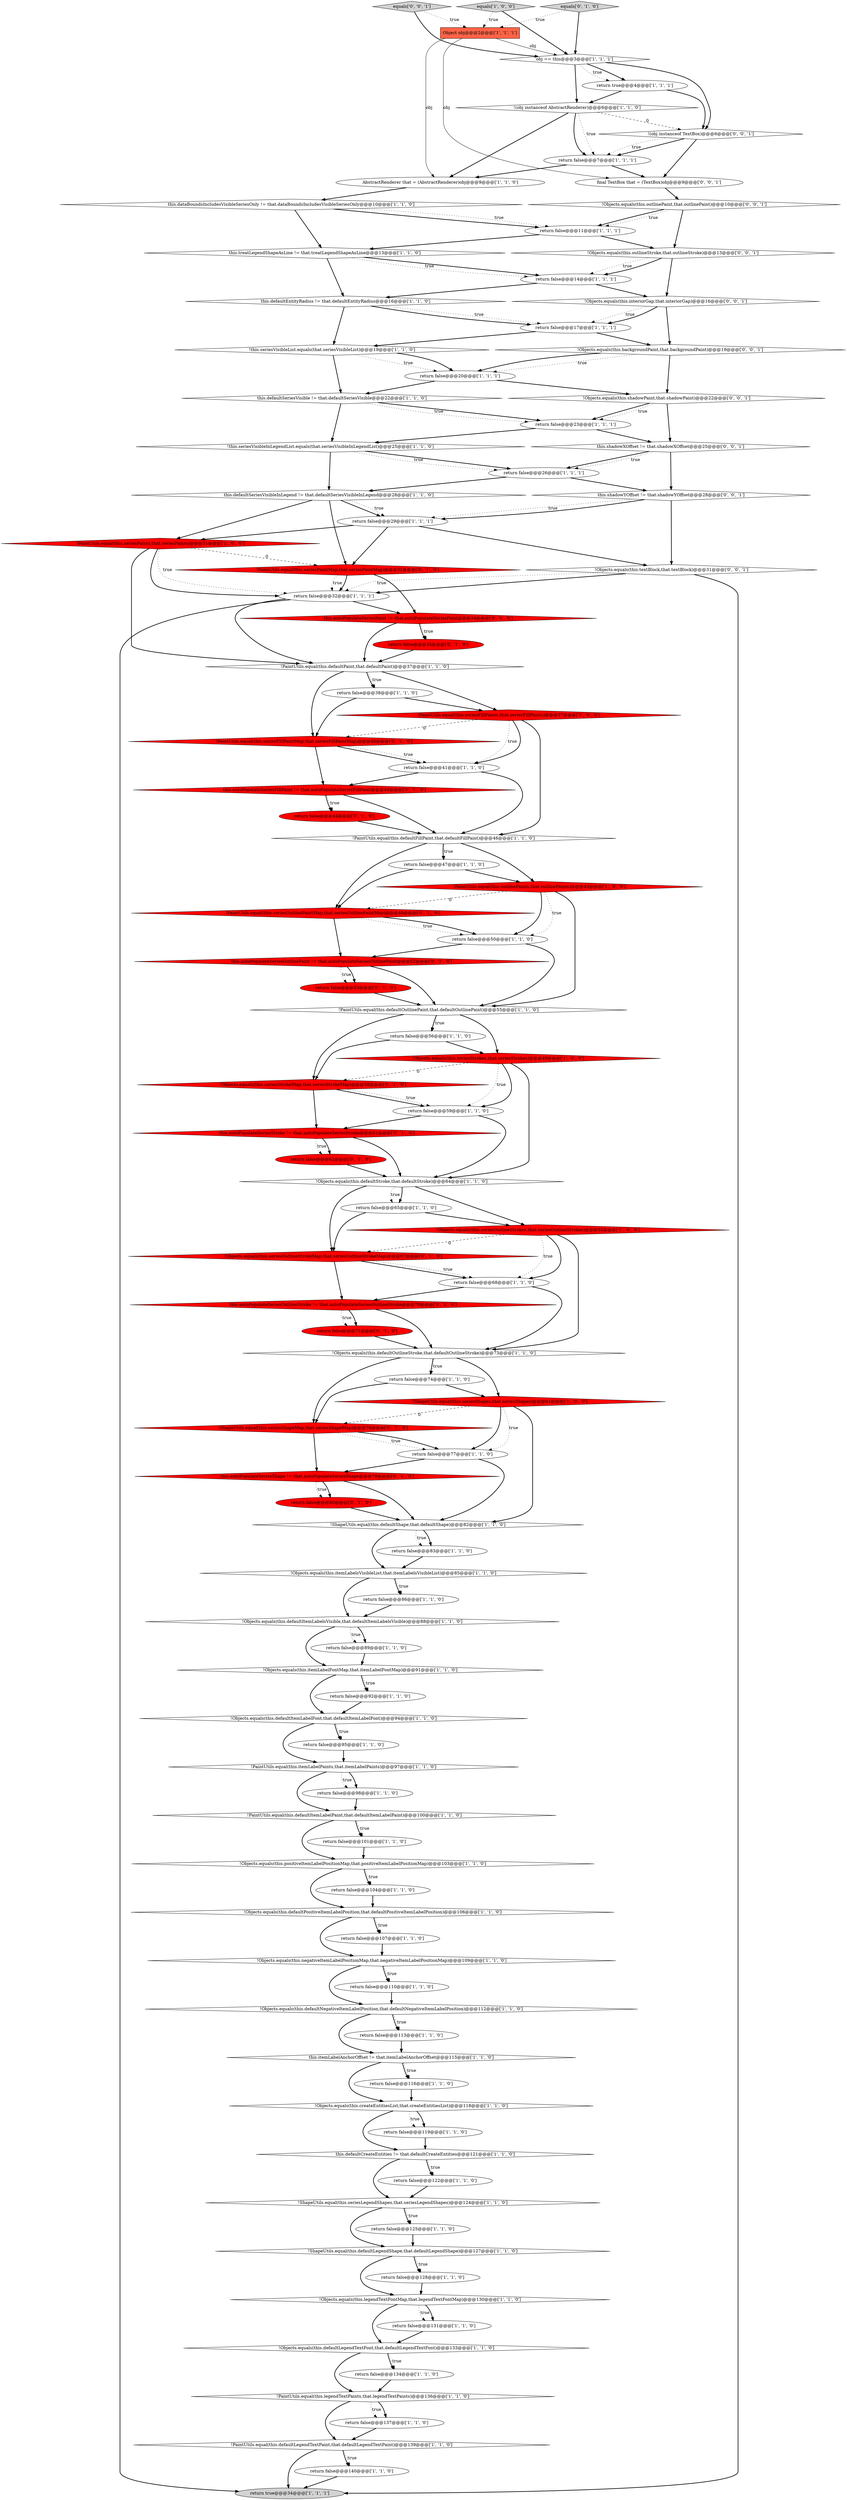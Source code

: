 digraph {
46 [style = filled, label = "!Objects.equals(this.seriesStrokes,that.seriesStrokes)@@@49@@@['1', '0', '0']", fillcolor = red, shape = diamond image = "AAA1AAABBB1BBB"];
99 [style = filled, label = "return false@@@44@@@['0', '1', '0']", fillcolor = red, shape = ellipse image = "AAA1AAABBB2BBB"];
38 [style = filled, label = "return true@@@4@@@['1', '1', '1']", fillcolor = white, shape = ellipse image = "AAA0AAABBB1BBB"];
72 [style = filled, label = "return false@@@68@@@['1', '1', '0']", fillcolor = white, shape = ellipse image = "AAA0AAABBB1BBB"];
81 [style = filled, label = "!Objects.equals(this.legendTextFontMap,that.legendTextFontMap)@@@130@@@['1', '1', '0']", fillcolor = white, shape = diamond image = "AAA0AAABBB1BBB"];
31 [style = filled, label = "!PaintUtils.equal(this.seriesFillPaints,that.seriesFillPaints)@@@37@@@['1', '0', '0']", fillcolor = red, shape = diamond image = "AAA1AAABBB1BBB"];
16 [style = filled, label = "this.defaultSeriesVisibleInLegend != that.defaultSeriesVisibleInLegend@@@28@@@['1', '1', '0']", fillcolor = white, shape = diamond image = "AAA0AAABBB1BBB"];
26 [style = filled, label = "!PaintUtils.equal(this.defaultFillPaint,that.defaultFillPaint)@@@46@@@['1', '1', '0']", fillcolor = white, shape = diamond image = "AAA0AAABBB1BBB"];
67 [style = filled, label = "return false@@@41@@@['1', '1', '0']", fillcolor = white, shape = ellipse image = "AAA0AAABBB1BBB"];
95 [style = filled, label = "this.autoPopulateSeriesOutlinePaint != that.autoPopulateSeriesOutlinePaint@@@52@@@['0', '1', '0']", fillcolor = red, shape = diamond image = "AAA1AAABBB2BBB"];
83 [style = filled, label = "return false@@@128@@@['1', '1', '0']", fillcolor = white, shape = ellipse image = "AAA0AAABBB1BBB"];
32 [style = filled, label = "return false@@@47@@@['1', '1', '0']", fillcolor = white, shape = ellipse image = "AAA0AAABBB1BBB"];
45 [style = filled, label = "return false@@@89@@@['1', '1', '0']", fillcolor = white, shape = ellipse image = "AAA0AAABBB1BBB"];
24 [style = filled, label = "return false@@@134@@@['1', '1', '0']", fillcolor = white, shape = ellipse image = "AAA0AAABBB1BBB"];
23 [style = filled, label = "!(obj instanceof AbstractRenderer)@@@6@@@['1', '1', '0']", fillcolor = white, shape = diamond image = "AAA0AAABBB1BBB"];
25 [style = filled, label = "return false@@@95@@@['1', '1', '0']", fillcolor = white, shape = ellipse image = "AAA0AAABBB1BBB"];
33 [style = filled, label = "!Objects.equals(this.defaultOutlineStroke,that.defaultOutlineStroke)@@@73@@@['1', '1', '0']", fillcolor = white, shape = diamond image = "AAA0AAABBB1BBB"];
56 [style = filled, label = "return false@@@59@@@['1', '1', '0']", fillcolor = white, shape = ellipse image = "AAA0AAABBB1BBB"];
68 [style = filled, label = "return false@@@83@@@['1', '1', '0']", fillcolor = white, shape = ellipse image = "AAA0AAABBB1BBB"];
103 [style = filled, label = "!Objects.equals(this.shadowPaint,that.shadowPaint)@@@22@@@['0', '0', '1']", fillcolor = white, shape = diamond image = "AAA0AAABBB3BBB"];
65 [style = filled, label = "!Objects.equals(this.defaultItemLabelsVisible,that.defaultItemLabelsVisible)@@@88@@@['1', '1', '0']", fillcolor = white, shape = diamond image = "AAA0AAABBB1BBB"];
93 [style = filled, label = "!PaintUtils.equal(this.seriesOutlinePaintMap,that.seriesOutlinePaintMap)@@@49@@@['0', '1', '0']", fillcolor = red, shape = diamond image = "AAA1AAABBB2BBB"];
73 [style = filled, label = "return false@@@29@@@['1', '1', '1']", fillcolor = white, shape = ellipse image = "AAA0AAABBB1BBB"];
84 [style = filled, label = "return false@@@80@@@['0', '1', '0']", fillcolor = red, shape = ellipse image = "AAA1AAABBB2BBB"];
47 [style = filled, label = "return false@@@65@@@['1', '1', '0']", fillcolor = white, shape = ellipse image = "AAA0AAABBB1BBB"];
8 [style = filled, label = "AbstractRenderer that = (AbstractRenderer)obj@@@9@@@['1', '1', '0']", fillcolor = white, shape = ellipse image = "AAA0AAABBB1BBB"];
12 [style = filled, label = "return false@@@122@@@['1', '1', '0']", fillcolor = white, shape = ellipse image = "AAA0AAABBB1BBB"];
64 [style = filled, label = "return false@@@125@@@['1', '1', '0']", fillcolor = white, shape = ellipse image = "AAA0AAABBB1BBB"];
61 [style = filled, label = "return false@@@98@@@['1', '1', '0']", fillcolor = white, shape = ellipse image = "AAA0AAABBB1BBB"];
105 [style = filled, label = "!Objects.equals(this.textBlock,that.textBlock)@@@31@@@['0', '0', '1']", fillcolor = white, shape = diamond image = "AAA0AAABBB3BBB"];
54 [style = filled, label = "return false@@@116@@@['1', '1', '0']", fillcolor = white, shape = ellipse image = "AAA0AAABBB1BBB"];
108 [style = filled, label = "final TextBox that = (TextBox)obj@@@9@@@['0', '0', '1']", fillcolor = white, shape = ellipse image = "AAA0AAABBB3BBB"];
14 [style = filled, label = "return true@@@34@@@['1', '1', '1']", fillcolor = lightgray, shape = ellipse image = "AAA0AAABBB1BBB"];
37 [style = filled, label = "return false@@@26@@@['1', '1', '1']", fillcolor = white, shape = ellipse image = "AAA0AAABBB1BBB"];
69 [style = filled, label = "this.treatLegendShapeAsLine != that.treatLegendShapeAsLine@@@13@@@['1', '1', '0']", fillcolor = white, shape = diamond image = "AAA0AAABBB1BBB"];
66 [style = filled, label = "!ShapeUtils.equal(this.seriesLegendShapes,that.seriesLegendShapes)@@@124@@@['1', '1', '0']", fillcolor = white, shape = diamond image = "AAA0AAABBB1BBB"];
80 [style = filled, label = "return false@@@104@@@['1', '1', '0']", fillcolor = white, shape = ellipse image = "AAA0AAABBB1BBB"];
92 [style = filled, label = "this.autoPopulateSeriesFillPaint != that.autoPopulateSeriesFillPaint@@@43@@@['0', '1', '0']", fillcolor = red, shape = diamond image = "AAA1AAABBB2BBB"];
55 [style = filled, label = "!Objects.equals(this.defaultNegativeItemLabelPosition,that.defaultNegativeItemLabelPosition)@@@112@@@['1', '1', '0']", fillcolor = white, shape = diamond image = "AAA0AAABBB1BBB"];
100 [style = filled, label = "!ShapeUtils.equal(this.seriesShapeMap,that.seriesShapeMap)@@@76@@@['0', '1', '0']", fillcolor = red, shape = diamond image = "AAA1AAABBB2BBB"];
0 [style = filled, label = "!PaintUtils.equal(this.defaultOutlinePaint,that.defaultOutlinePaint)@@@55@@@['1', '1', '0']", fillcolor = white, shape = diamond image = "AAA0AAABBB1BBB"];
27 [style = filled, label = "!PaintUtils.equal(this.legendTextPaints,that.legendTextPaints)@@@136@@@['1', '1', '0']", fillcolor = white, shape = diamond image = "AAA0AAABBB1BBB"];
62 [style = filled, label = "return false@@@20@@@['1', '1', '1']", fillcolor = white, shape = ellipse image = "AAA0AAABBB1BBB"];
51 [style = filled, label = "return false@@@86@@@['1', '1', '0']", fillcolor = white, shape = ellipse image = "AAA0AAABBB1BBB"];
20 [style = filled, label = "return false@@@101@@@['1', '1', '0']", fillcolor = white, shape = ellipse image = "AAA0AAABBB1BBB"];
89 [style = filled, label = "return false@@@71@@@['0', '1', '0']", fillcolor = red, shape = ellipse image = "AAA1AAABBB2BBB"];
104 [style = filled, label = "this.shadowXOffset != that.shadowXOffset@@@25@@@['0', '0', '1']", fillcolor = white, shape = diamond image = "AAA0AAABBB3BBB"];
79 [style = filled, label = "this.defaultEntityRadius != that.defaultEntityRadius@@@16@@@['1', '1', '0']", fillcolor = white, shape = diamond image = "AAA0AAABBB1BBB"];
86 [style = filled, label = "!PaintUtils.equal(this.seriesPaintMap,that.seriesPaintMap)@@@31@@@['0', '1', '0']", fillcolor = red, shape = diamond image = "AAA1AAABBB2BBB"];
35 [style = filled, label = "!Objects.equals(this.positiveItemLabelPositionMap,that.positiveItemLabelPositionMap)@@@103@@@['1', '1', '0']", fillcolor = white, shape = diamond image = "AAA0AAABBB1BBB"];
70 [style = filled, label = "return false@@@113@@@['1', '1', '0']", fillcolor = white, shape = ellipse image = "AAA0AAABBB1BBB"];
110 [style = filled, label = "!Objects.equals(this.outlineStroke,that.outlineStroke)@@@13@@@['0', '0', '1']", fillcolor = white, shape = diamond image = "AAA0AAABBB3BBB"];
57 [style = filled, label = "this.defaultSeriesVisible != that.defaultSeriesVisible@@@22@@@['1', '1', '0']", fillcolor = white, shape = diamond image = "AAA0AAABBB1BBB"];
48 [style = filled, label = "!Objects.equals(this.negativeItemLabelPositionMap,that.negativeItemLabelPositionMap)@@@109@@@['1', '1', '0']", fillcolor = white, shape = diamond image = "AAA0AAABBB1BBB"];
18 [style = filled, label = "!Objects.equals(this.createEntitiesList,that.createEntitiesList)@@@118@@@['1', '1', '0']", fillcolor = white, shape = diamond image = "AAA0AAABBB1BBB"];
13 [style = filled, label = "!PaintUtils.equal(this.defaultItemLabelPaint,that.defaultItemLabelPaint)@@@100@@@['1', '1', '0']", fillcolor = white, shape = diamond image = "AAA0AAABBB1BBB"];
2 [style = filled, label = "!Objects.equals(this.defaultPositiveItemLabelPosition,that.defaultPositiveItemLabelPosition)@@@106@@@['1', '1', '0']", fillcolor = white, shape = diamond image = "AAA0AAABBB1BBB"];
30 [style = filled, label = "return false@@@77@@@['1', '1', '0']", fillcolor = white, shape = ellipse image = "AAA0AAABBB1BBB"];
15 [style = filled, label = "!PaintUtils.equal(this.itemLabelPaints,that.itemLabelPaints)@@@97@@@['1', '1', '0']", fillcolor = white, shape = diamond image = "AAA0AAABBB1BBB"];
19 [style = filled, label = "equals['1', '0', '0']", fillcolor = lightgray, shape = diamond image = "AAA0AAABBB1BBB"];
109 [style = filled, label = "!Objects.equals(this.interiorGap,that.interiorGap)@@@16@@@['0', '0', '1']", fillcolor = white, shape = diamond image = "AAA0AAABBB3BBB"];
101 [style = filled, label = "this.autoPopulateSeriesOutlineStroke != that.autoPopulateSeriesOutlineStroke@@@70@@@['0', '1', '0']", fillcolor = red, shape = diamond image = "AAA1AAABBB2BBB"];
22 [style = filled, label = "return false@@@110@@@['1', '1', '0']", fillcolor = white, shape = ellipse image = "AAA0AAABBB1BBB"];
107 [style = filled, label = "equals['0', '0', '1']", fillcolor = lightgray, shape = diamond image = "AAA0AAABBB3BBB"];
34 [style = filled, label = "!Objects.equals(this.seriesOutlineStrokes,that.seriesOutlineStrokes)@@@55@@@['1', '0', '0']", fillcolor = red, shape = diamond image = "AAA1AAABBB1BBB"];
78 [style = filled, label = "!Objects.equals(this.itemLabelFontMap,that.itemLabelFontMap)@@@91@@@['1', '1', '0']", fillcolor = white, shape = diamond image = "AAA0AAABBB1BBB"];
41 [style = filled, label = "!ShapeUtils.equal(this.defaultShape,that.defaultShape)@@@82@@@['1', '1', '0']", fillcolor = white, shape = diamond image = "AAA0AAABBB1BBB"];
60 [style = filled, label = "!Objects.equals(this.itemLabelsVisibleList,that.itemLabelsVisibleList)@@@85@@@['1', '1', '0']", fillcolor = white, shape = diamond image = "AAA0AAABBB1BBB"];
21 [style = filled, label = "return false@@@74@@@['1', '1', '0']", fillcolor = white, shape = ellipse image = "AAA0AAABBB1BBB"];
29 [style = filled, label = "this.dataBoundsIncludesVisibleSeriesOnly != that.dataBoundsIncludesVisibleSeriesOnly@@@10@@@['1', '1', '0']", fillcolor = white, shape = diamond image = "AAA0AAABBB1BBB"];
74 [style = filled, label = "!ShapeUtils.equal(this.defaultLegendShape,that.defaultLegendShape)@@@127@@@['1', '1', '0']", fillcolor = white, shape = diamond image = "AAA0AAABBB1BBB"];
5 [style = filled, label = "!PaintUtils.equal(this.seriesPaints,that.seriesPaints)@@@31@@@['1', '0', '0']", fillcolor = red, shape = diamond image = "AAA1AAABBB1BBB"];
91 [style = filled, label = "this.autoPopulateSeriesShape != that.autoPopulateSeriesShape@@@79@@@['0', '1', '0']", fillcolor = red, shape = diamond image = "AAA1AAABBB2BBB"];
113 [style = filled, label = "!Objects.equals(this.outlinePaint,that.outlinePaint)@@@10@@@['0', '0', '1']", fillcolor = white, shape = diamond image = "AAA0AAABBB3BBB"];
39 [style = filled, label = "!ShapeUtils.equal(this.seriesShapes,that.seriesShapes)@@@61@@@['1', '0', '0']", fillcolor = red, shape = diamond image = "AAA1AAABBB1BBB"];
43 [style = filled, label = "return false@@@137@@@['1', '1', '0']", fillcolor = white, shape = ellipse image = "AAA0AAABBB1BBB"];
76 [style = filled, label = "return false@@@119@@@['1', '1', '0']", fillcolor = white, shape = ellipse image = "AAA0AAABBB1BBB"];
17 [style = filled, label = "return false@@@38@@@['1', '1', '0']", fillcolor = white, shape = ellipse image = "AAA0AAABBB1BBB"];
112 [style = filled, label = "!Objects.equals(this.backgroundPaint,that.backgroundPaint)@@@19@@@['0', '0', '1']", fillcolor = white, shape = diamond image = "AAA0AAABBB3BBB"];
77 [style = filled, label = "!PaintUtils.equal(this.outlinePaints,that.outlinePaints)@@@43@@@['1', '0', '0']", fillcolor = red, shape = diamond image = "AAA1AAABBB1BBB"];
102 [style = filled, label = "!Objects.equals(this.seriesStrokeMap,that.seriesStrokeMap)@@@58@@@['0', '1', '0']", fillcolor = red, shape = diamond image = "AAA1AAABBB2BBB"];
71 [style = filled, label = "!PaintUtils.equal(this.defaultPaint,that.defaultPaint)@@@37@@@['1', '1', '0']", fillcolor = white, shape = diamond image = "AAA0AAABBB1BBB"];
85 [style = filled, label = "!PaintUtils.equal(this.seriesFillPaintMap,that.seriesFillPaintMap)@@@40@@@['0', '1', '0']", fillcolor = red, shape = diamond image = "AAA1AAABBB2BBB"];
28 [style = filled, label = "return false@@@17@@@['1', '1', '1']", fillcolor = white, shape = ellipse image = "AAA0AAABBB1BBB"];
82 [style = filled, label = "return false@@@14@@@['1', '1', '1']", fillcolor = white, shape = ellipse image = "AAA0AAABBB1BBB"];
44 [style = filled, label = "!Objects.equals(this.defaultLegendTextFont,that.defaultLegendTextFont)@@@133@@@['1', '1', '0']", fillcolor = white, shape = diamond image = "AAA0AAABBB1BBB"];
53 [style = filled, label = "return false@@@56@@@['1', '1', '0']", fillcolor = white, shape = ellipse image = "AAA0AAABBB1BBB"];
42 [style = filled, label = "Object obj@@@2@@@['1', '1', '1']", fillcolor = tomato, shape = box image = "AAA0AAABBB1BBB"];
63 [style = filled, label = "!this.seriesVisibleList.equals(that.seriesVisibleList)@@@19@@@['1', '1', '0']", fillcolor = white, shape = diamond image = "AAA0AAABBB1BBB"];
36 [style = filled, label = "!this.seriesVisibleInLegendList.equals(that.seriesVisibleInLegendList)@@@25@@@['1', '1', '0']", fillcolor = white, shape = diamond image = "AAA0AAABBB1BBB"];
59 [style = filled, label = "return false@@@140@@@['1', '1', '0']", fillcolor = white, shape = ellipse image = "AAA0AAABBB1BBB"];
87 [style = filled, label = "return false@@@62@@@['0', '1', '0']", fillcolor = red, shape = ellipse image = "AAA1AAABBB2BBB"];
98 [style = filled, label = "this.autoPopulateSeriesPaint != that.autoPopulateSeriesPaint@@@34@@@['0', '1', '0']", fillcolor = red, shape = diamond image = "AAA1AAABBB2BBB"];
94 [style = filled, label = "return false@@@53@@@['0', '1', '0']", fillcolor = red, shape = ellipse image = "AAA1AAABBB2BBB"];
111 [style = filled, label = "this.shadowYOffset != that.shadowYOffset@@@28@@@['0', '0', '1']", fillcolor = white, shape = diamond image = "AAA0AAABBB3BBB"];
11 [style = filled, label = "return false@@@50@@@['1', '1', '0']", fillcolor = white, shape = ellipse image = "AAA0AAABBB1BBB"];
3 [style = filled, label = "obj == this@@@3@@@['1', '1', '1']", fillcolor = white, shape = diamond image = "AAA0AAABBB1BBB"];
40 [style = filled, label = "return false@@@23@@@['1', '1', '1']", fillcolor = white, shape = ellipse image = "AAA0AAABBB1BBB"];
52 [style = filled, label = "return false@@@107@@@['1', '1', '0']", fillcolor = white, shape = ellipse image = "AAA0AAABBB1BBB"];
90 [style = filled, label = "!Objects.equals(this.seriesOutlineStrokeMap,that.seriesOutlineStrokeMap)@@@67@@@['0', '1', '0']", fillcolor = red, shape = diamond image = "AAA1AAABBB2BBB"];
106 [style = filled, label = "!(obj instanceof TextBox)@@@6@@@['0', '0', '1']", fillcolor = white, shape = diamond image = "AAA0AAABBB3BBB"];
4 [style = filled, label = "!PaintUtils.equal(this.defaultLegendTextPaint,that.defaultLegendTextPaint)@@@139@@@['1', '1', '0']", fillcolor = white, shape = diamond image = "AAA0AAABBB1BBB"];
88 [style = filled, label = "equals['0', '1', '0']", fillcolor = lightgray, shape = diamond image = "AAA0AAABBB2BBB"];
1 [style = filled, label = "this.defaultCreateEntities != that.defaultCreateEntities@@@121@@@['1', '1', '0']", fillcolor = white, shape = diamond image = "AAA0AAABBB1BBB"];
6 [style = filled, label = "!Objects.equals(this.defaultItemLabelFont,that.defaultItemLabelFont)@@@94@@@['1', '1', '0']", fillcolor = white, shape = diamond image = "AAA0AAABBB1BBB"];
97 [style = filled, label = "this.autoPopulateSeriesStroke != that.autoPopulateSeriesStroke@@@61@@@['0', '1', '0']", fillcolor = red, shape = diamond image = "AAA1AAABBB2BBB"];
75 [style = filled, label = "return false@@@92@@@['1', '1', '0']", fillcolor = white, shape = ellipse image = "AAA0AAABBB1BBB"];
9 [style = filled, label = "return false@@@11@@@['1', '1', '1']", fillcolor = white, shape = ellipse image = "AAA0AAABBB1BBB"];
96 [style = filled, label = "return false@@@35@@@['0', '1', '0']", fillcolor = red, shape = ellipse image = "AAA1AAABBB2BBB"];
50 [style = filled, label = "return false@@@131@@@['1', '1', '0']", fillcolor = white, shape = ellipse image = "AAA0AAABBB1BBB"];
49 [style = filled, label = "this.itemLabelAnchorOffset != that.itemLabelAnchorOffset@@@115@@@['1', '1', '0']", fillcolor = white, shape = diamond image = "AAA0AAABBB1BBB"];
7 [style = filled, label = "!Objects.equals(this.defaultStroke,that.defaultStroke)@@@64@@@['1', '1', '0']", fillcolor = white, shape = diamond image = "AAA0AAABBB1BBB"];
10 [style = filled, label = "return false@@@7@@@['1', '1', '1']", fillcolor = white, shape = ellipse image = "AAA0AAABBB1BBB"];
58 [style = filled, label = "return false@@@32@@@['1', '1', '1']", fillcolor = white, shape = ellipse image = "AAA0AAABBB1BBB"];
101->89 [style = bold, label=""];
87->7 [style = bold, label=""];
29->9 [style = dotted, label="true"];
58->98 [style = bold, label=""];
90->72 [style = bold, label=""];
101->89 [style = dotted, label="true"];
106->10 [style = dotted, label="true"];
111->105 [style = bold, label=""];
73->105 [style = bold, label=""];
75->6 [style = bold, label=""];
0->46 [style = bold, label=""];
15->61 [style = bold, label=""];
28->112 [style = bold, label=""];
100->91 [style = bold, label=""];
55->49 [style = bold, label=""];
74->83 [style = bold, label=""];
110->82 [style = dotted, label="true"];
13->20 [style = dotted, label="true"];
91->84 [style = dotted, label="true"];
50->44 [style = bold, label=""];
106->108 [style = bold, label=""];
91->41 [style = bold, label=""];
85->67 [style = bold, label=""];
44->24 [style = dotted, label="true"];
105->58 [style = dotted, label="true"];
3->38 [style = bold, label=""];
102->56 [style = bold, label=""];
69->82 [style = bold, label=""];
43->4 [style = bold, label=""];
72->33 [style = bold, label=""];
72->101 [style = bold, label=""];
103->40 [style = bold, label=""];
0->53 [style = bold, label=""];
88->3 [style = bold, label=""];
34->72 [style = bold, label=""];
4->59 [style = bold, label=""];
103->104 [style = bold, label=""];
107->3 [style = bold, label=""];
101->33 [style = bold, label=""];
9->69 [style = bold, label=""];
10->8 [style = bold, label=""];
78->75 [style = bold, label=""];
66->64 [style = dotted, label="true"];
66->64 [style = bold, label=""];
106->10 [style = bold, label=""];
1->12 [style = dotted, label="true"];
26->77 [style = bold, label=""];
46->7 [style = bold, label=""];
21->100 [style = bold, label=""];
71->17 [style = dotted, label="true"];
1->12 [style = bold, label=""];
109->112 [style = bold, label=""];
25->15 [style = bold, label=""];
60->65 [style = bold, label=""];
71->85 [style = bold, label=""];
2->52 [style = bold, label=""];
10->108 [style = bold, label=""];
56->7 [style = bold, label=""];
47->34 [style = bold, label=""];
81->44 [style = bold, label=""];
85->67 [style = dotted, label="true"];
93->11 [style = bold, label=""];
46->102 [style = dashed, label="0"];
32->93 [style = bold, label=""];
47->90 [style = bold, label=""];
45->78 [style = bold, label=""];
24->27 [style = bold, label=""];
19->3 [style = bold, label=""];
60->51 [style = bold, label=""];
11->95 [style = bold, label=""];
30->91 [style = bold, label=""];
108->113 [style = bold, label=""];
16->86 [style = bold, label=""];
112->62 [style = bold, label=""];
15->13 [style = bold, label=""];
30->41 [style = bold, label=""];
26->32 [style = bold, label=""];
65->45 [style = bold, label=""];
31->85 [style = dashed, label="0"];
57->40 [style = bold, label=""];
98->71 [style = bold, label=""];
42->108 [style = solid, label="obj"];
97->7 [style = bold, label=""];
49->54 [style = dotted, label="true"];
35->80 [style = dotted, label="true"];
55->70 [style = dotted, label="true"];
88->42 [style = dotted, label="true"];
79->63 [style = bold, label=""];
77->93 [style = dashed, label="0"];
34->33 [style = bold, label=""];
99->26 [style = bold, label=""];
0->102 [style = bold, label=""];
64->74 [style = bold, label=""];
100->30 [style = bold, label=""];
61->13 [style = bold, label=""];
17->85 [style = bold, label=""];
92->99 [style = bold, label=""];
96->71 [style = bold, label=""];
62->103 [style = bold, label=""];
67->26 [style = bold, label=""];
23->8 [style = bold, label=""];
56->97 [style = bold, label=""];
65->78 [style = bold, label=""];
35->80 [style = bold, label=""];
34->90 [style = dashed, label="0"];
3->23 [style = bold, label=""];
28->63 [style = bold, label=""];
86->58 [style = bold, label=""];
83->81 [style = bold, label=""];
63->62 [style = bold, label=""];
79->28 [style = dotted, label="true"];
4->59 [style = dotted, label="true"];
107->42 [style = dotted, label="true"];
32->77 [style = bold, label=""];
26->32 [style = dotted, label="true"];
57->40 [style = dotted, label="true"];
18->1 [style = bold, label=""];
9->110 [style = bold, label=""];
110->109 [style = bold, label=""];
92->99 [style = dotted, label="true"];
48->55 [style = bold, label=""];
52->48 [style = bold, label=""];
6->25 [style = dotted, label="true"];
33->100 [style = bold, label=""];
49->18 [style = bold, label=""];
23->10 [style = bold, label=""];
36->16 [style = bold, label=""];
39->41 [style = bold, label=""];
78->75 [style = dotted, label="true"];
98->96 [style = dotted, label="true"];
36->37 [style = bold, label=""];
16->73 [style = bold, label=""];
113->9 [style = bold, label=""];
102->56 [style = dotted, label="true"];
103->40 [style = dotted, label="true"];
111->73 [style = dotted, label="true"];
49->54 [style = bold, label=""];
37->16 [style = bold, label=""];
0->53 [style = dotted, label="true"];
109->28 [style = dotted, label="true"];
2->48 [style = bold, label=""];
73->5 [style = bold, label=""];
4->14 [style = bold, label=""];
100->30 [style = dotted, label="true"];
71->31 [style = bold, label=""];
46->56 [style = bold, label=""];
27->43 [style = bold, label=""];
112->103 [style = bold, label=""];
74->83 [style = dotted, label="true"];
6->25 [style = bold, label=""];
86->58 [style = dotted, label="true"];
58->14 [style = bold, label=""];
2->52 [style = dotted, label="true"];
41->68 [style = bold, label=""];
69->79 [style = bold, label=""];
35->2 [style = bold, label=""];
63->57 [style = bold, label=""];
22->55 [style = bold, label=""];
53->102 [style = bold, label=""];
111->73 [style = bold, label=""];
39->30 [style = dotted, label="true"];
29->69 [style = bold, label=""];
78->6 [style = bold, label=""];
104->111 [style = bold, label=""];
19->42 [style = dotted, label="true"];
85->92 [style = bold, label=""];
36->37 [style = dotted, label="true"];
77->11 [style = dotted, label="true"];
38->106 [style = bold, label=""];
6->15 [style = bold, label=""];
55->70 [style = bold, label=""];
12->66 [style = bold, label=""];
31->26 [style = bold, label=""];
53->46 [style = bold, label=""];
93->95 [style = bold, label=""];
23->10 [style = dotted, label="true"];
16->73 [style = dotted, label="true"];
33->21 [style = dotted, label="true"];
98->96 [style = bold, label=""];
21->39 [style = bold, label=""];
80->2 [style = bold, label=""];
104->37 [style = bold, label=""];
63->62 [style = dotted, label="true"];
40->36 [style = bold, label=""];
3->38 [style = dotted, label="true"];
95->0 [style = bold, label=""];
65->45 [style = dotted, label="true"];
109->28 [style = bold, label=""];
79->28 [style = bold, label=""];
41->68 [style = dotted, label="true"];
34->72 [style = dotted, label="true"];
16->5 [style = bold, label=""];
51->65 [style = bold, label=""];
31->67 [style = dotted, label="true"];
46->56 [style = dotted, label="true"];
86->98 [style = bold, label=""];
95->94 [style = dotted, label="true"];
5->58 [style = bold, label=""];
77->11 [style = bold, label=""];
92->26 [style = bold, label=""];
44->24 [style = bold, label=""];
91->84 [style = bold, label=""];
93->11 [style = dotted, label="true"];
113->110 [style = bold, label=""];
59->14 [style = bold, label=""];
58->71 [style = bold, label=""];
15->61 [style = dotted, label="true"];
70->49 [style = bold, label=""];
67->92 [style = bold, label=""];
1->66 [style = bold, label=""];
40->104 [style = bold, label=""];
5->71 [style = bold, label=""];
60->51 [style = dotted, label="true"];
68->60 [style = bold, label=""];
42->3 [style = solid, label="obj"];
110->82 [style = bold, label=""];
39->100 [style = dashed, label="0"];
76->1 [style = bold, label=""];
27->43 [style = dotted, label="true"];
97->87 [style = dotted, label="true"];
71->17 [style = bold, label=""];
94->0 [style = bold, label=""];
82->109 [style = bold, label=""];
7->47 [style = bold, label=""];
97->87 [style = bold, label=""];
5->58 [style = dotted, label="true"];
17->31 [style = bold, label=""];
29->9 [style = bold, label=""];
66->74 [style = bold, label=""];
84->41 [style = bold, label=""];
105->14 [style = bold, label=""];
81->50 [style = dotted, label="true"];
38->23 [style = bold, label=""];
41->60 [style = bold, label=""];
90->72 [style = dotted, label="true"];
3->106 [style = bold, label=""];
69->82 [style = dotted, label="true"];
48->22 [style = bold, label=""];
26->93 [style = bold, label=""];
77->0 [style = bold, label=""];
62->57 [style = bold, label=""];
113->9 [style = dotted, label="true"];
18->76 [style = bold, label=""];
81->50 [style = bold, label=""];
39->30 [style = bold, label=""];
74->81 [style = bold, label=""];
73->86 [style = bold, label=""];
95->94 [style = bold, label=""];
102->97 [style = bold, label=""];
27->4 [style = bold, label=""];
11->0 [style = bold, label=""];
37->111 [style = bold, label=""];
42->8 [style = solid, label="obj"];
7->34 [style = bold, label=""];
54->18 [style = bold, label=""];
33->39 [style = bold, label=""];
31->67 [style = bold, label=""];
90->101 [style = bold, label=""];
105->58 [style = bold, label=""];
7->47 [style = dotted, label="true"];
82->79 [style = bold, label=""];
57->36 [style = bold, label=""];
23->106 [style = dashed, label="0"];
20->35 [style = bold, label=""];
48->22 [style = dotted, label="true"];
33->21 [style = bold, label=""];
44->27 [style = bold, label=""];
104->37 [style = dotted, label="true"];
7->90 [style = bold, label=""];
13->35 [style = bold, label=""];
5->86 [style = dashed, label="0"];
112->62 [style = dotted, label="true"];
8->29 [style = bold, label=""];
18->76 [style = dotted, label="true"];
89->33 [style = bold, label=""];
13->20 [style = bold, label=""];
}
